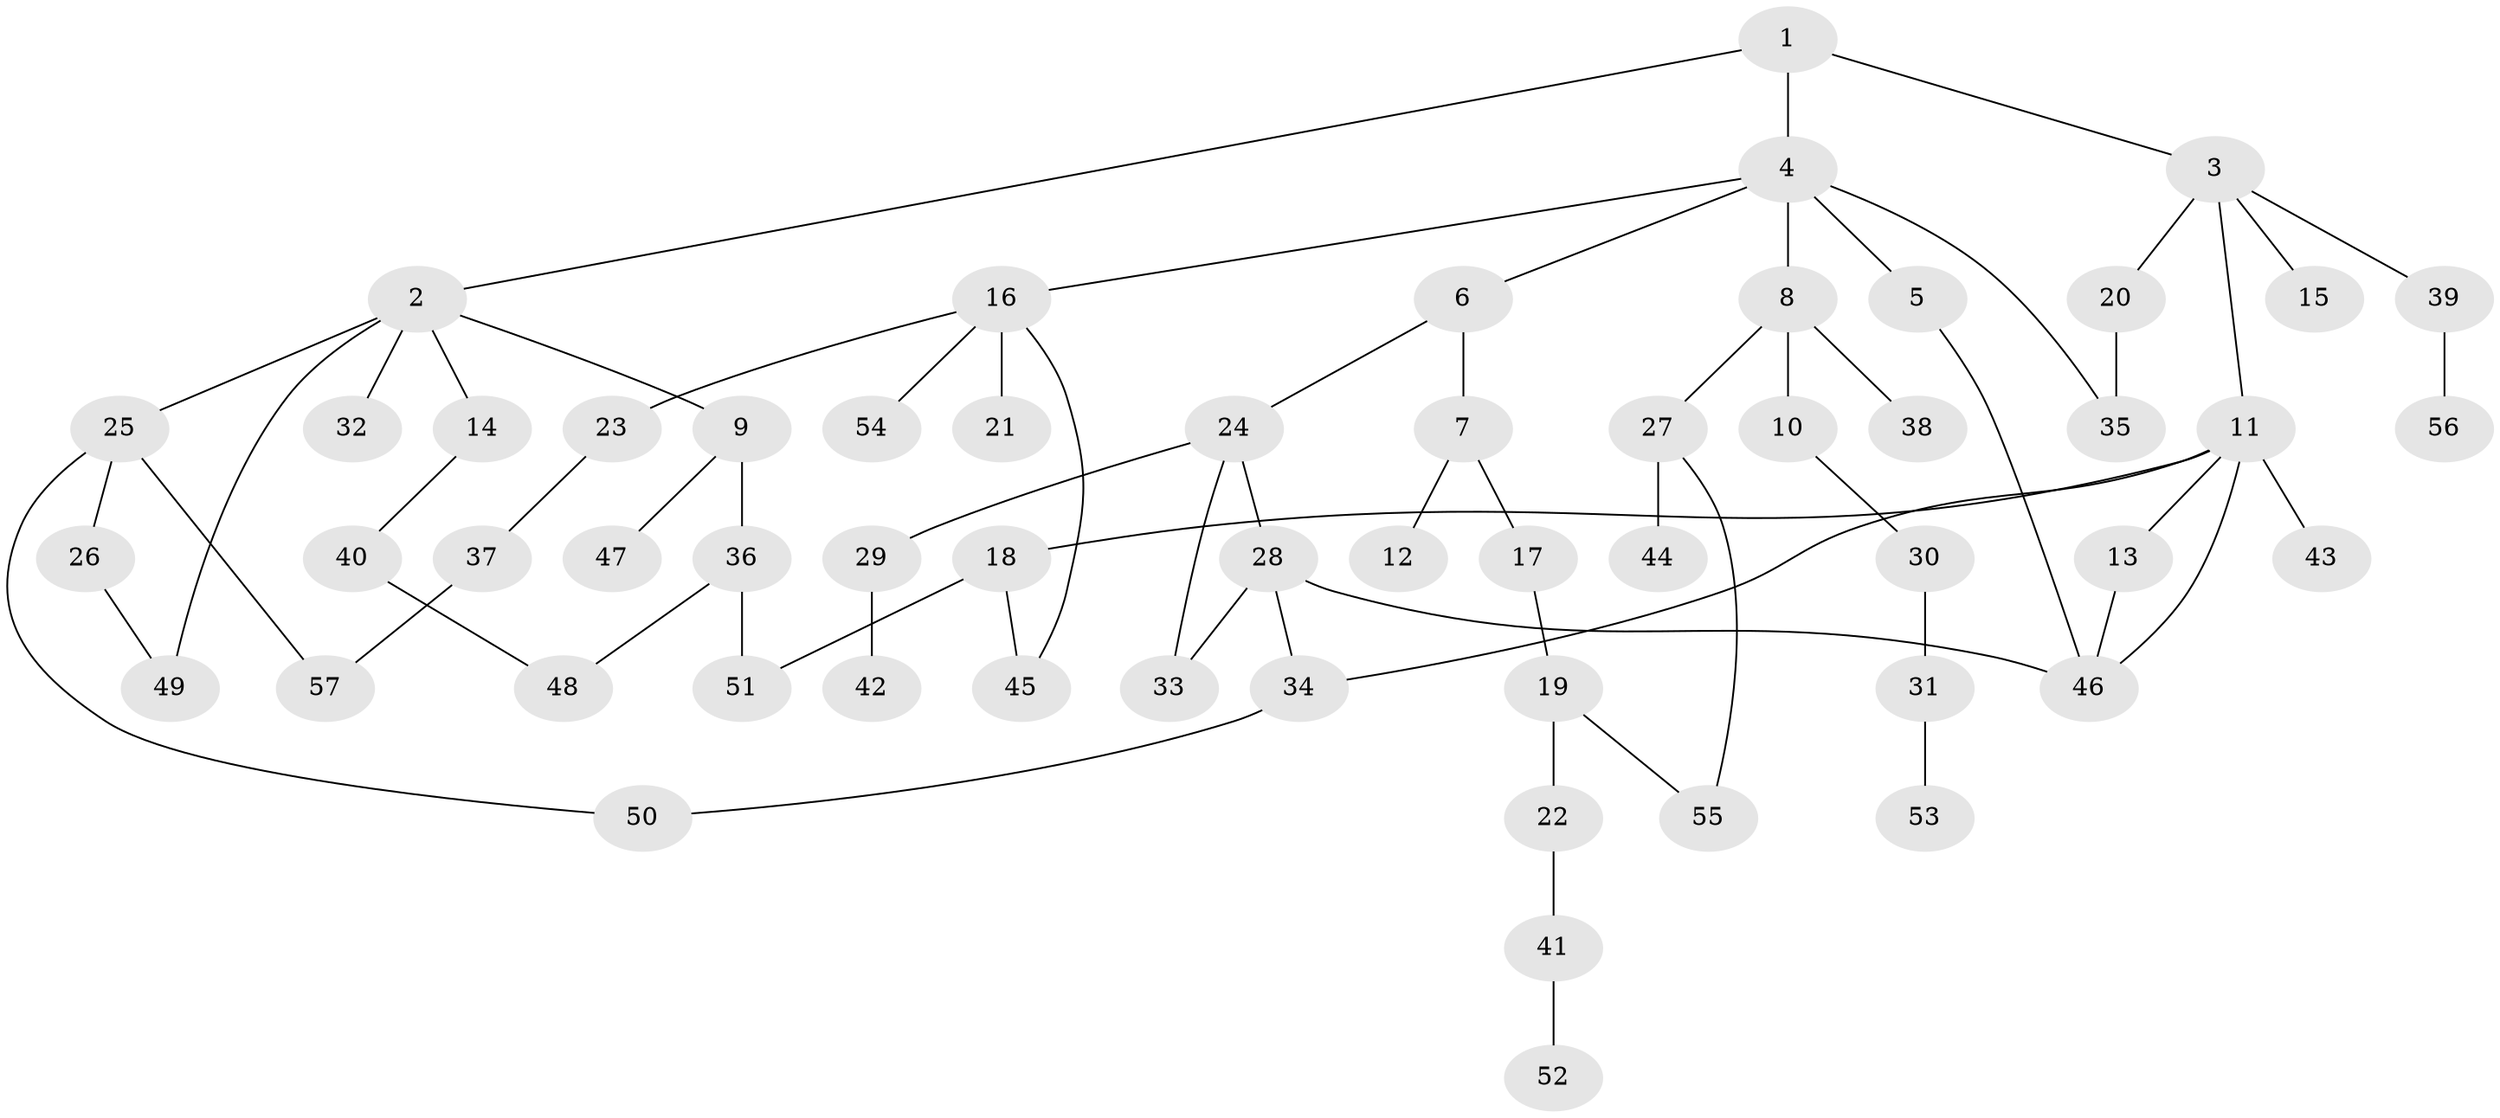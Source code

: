 // original degree distribution, {3: 0.20987654320987653, 6: 0.024691358024691357, 5: 0.037037037037037035, 4: 0.06172839506172839, 2: 0.345679012345679, 7: 0.012345679012345678, 1: 0.30864197530864196}
// Generated by graph-tools (version 1.1) at 2025/49/03/04/25 22:49:13]
// undirected, 57 vertices, 69 edges
graph export_dot {
  node [color=gray90,style=filled];
  1;
  2;
  3;
  4;
  5;
  6;
  7;
  8;
  9;
  10;
  11;
  12;
  13;
  14;
  15;
  16;
  17;
  18;
  19;
  20;
  21;
  22;
  23;
  24;
  25;
  26;
  27;
  28;
  29;
  30;
  31;
  32;
  33;
  34;
  35;
  36;
  37;
  38;
  39;
  40;
  41;
  42;
  43;
  44;
  45;
  46;
  47;
  48;
  49;
  50;
  51;
  52;
  53;
  54;
  55;
  56;
  57;
  1 -- 2 [weight=1.0];
  1 -- 3 [weight=1.0];
  1 -- 4 [weight=1.0];
  2 -- 9 [weight=1.0];
  2 -- 14 [weight=1.0];
  2 -- 25 [weight=1.0];
  2 -- 32 [weight=1.0];
  2 -- 49 [weight=1.0];
  3 -- 11 [weight=1.0];
  3 -- 15 [weight=1.0];
  3 -- 20 [weight=1.0];
  3 -- 39 [weight=1.0];
  4 -- 5 [weight=1.0];
  4 -- 6 [weight=1.0];
  4 -- 8 [weight=1.0];
  4 -- 16 [weight=1.0];
  4 -- 35 [weight=1.0];
  5 -- 46 [weight=1.0];
  6 -- 7 [weight=1.0];
  6 -- 24 [weight=1.0];
  7 -- 12 [weight=1.0];
  7 -- 17 [weight=1.0];
  8 -- 10 [weight=1.0];
  8 -- 27 [weight=1.0];
  8 -- 38 [weight=1.0];
  9 -- 36 [weight=1.0];
  9 -- 47 [weight=1.0];
  10 -- 30 [weight=1.0];
  11 -- 13 [weight=1.0];
  11 -- 18 [weight=1.0];
  11 -- 34 [weight=1.0];
  11 -- 43 [weight=1.0];
  11 -- 46 [weight=1.0];
  13 -- 46 [weight=1.0];
  14 -- 40 [weight=1.0];
  16 -- 21 [weight=1.0];
  16 -- 23 [weight=1.0];
  16 -- 45 [weight=1.0];
  16 -- 54 [weight=1.0];
  17 -- 19 [weight=1.0];
  18 -- 45 [weight=1.0];
  18 -- 51 [weight=1.0];
  19 -- 22 [weight=1.0];
  19 -- 55 [weight=1.0];
  20 -- 35 [weight=1.0];
  22 -- 41 [weight=1.0];
  23 -- 37 [weight=1.0];
  24 -- 28 [weight=1.0];
  24 -- 29 [weight=1.0];
  24 -- 33 [weight=1.0];
  25 -- 26 [weight=1.0];
  25 -- 50 [weight=1.0];
  25 -- 57 [weight=1.0];
  26 -- 49 [weight=1.0];
  27 -- 44 [weight=1.0];
  27 -- 55 [weight=1.0];
  28 -- 33 [weight=1.0];
  28 -- 34 [weight=1.0];
  28 -- 46 [weight=1.0];
  29 -- 42 [weight=1.0];
  30 -- 31 [weight=1.0];
  31 -- 53 [weight=1.0];
  34 -- 50 [weight=1.0];
  36 -- 48 [weight=1.0];
  36 -- 51 [weight=1.0];
  37 -- 57 [weight=1.0];
  39 -- 56 [weight=1.0];
  40 -- 48 [weight=1.0];
  41 -- 52 [weight=1.0];
}
